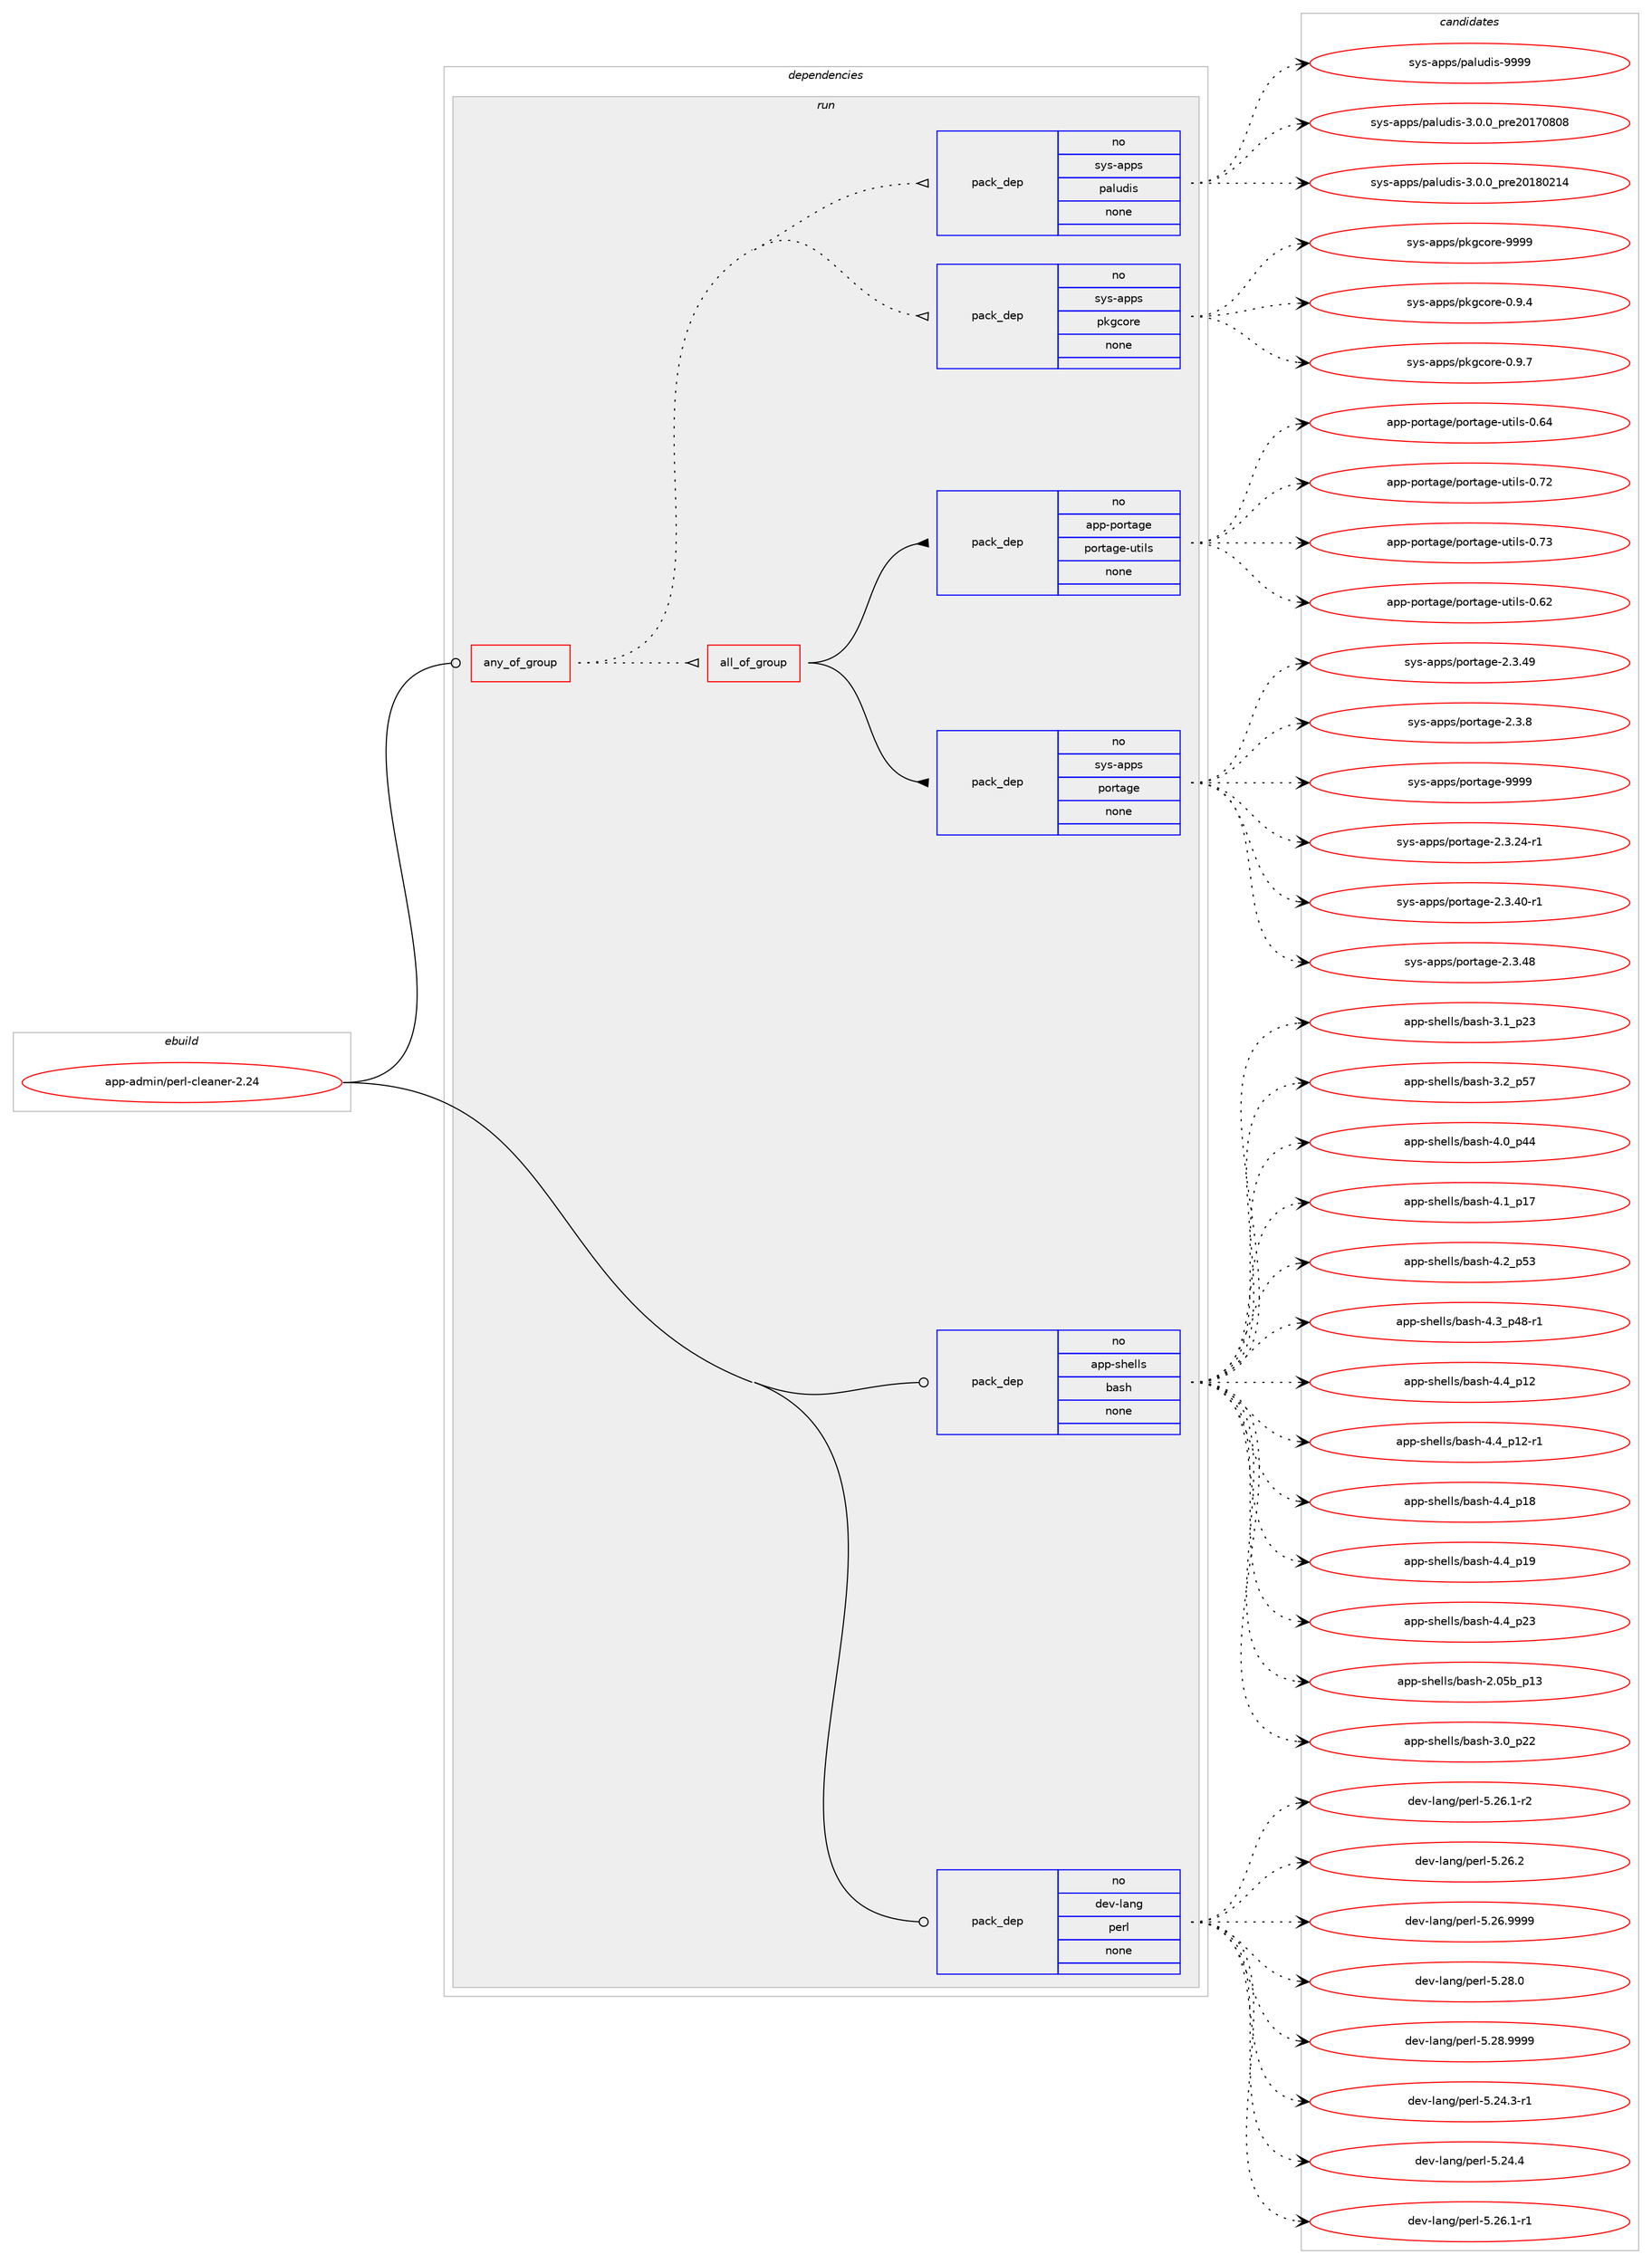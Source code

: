 digraph prolog {

# *************
# Graph options
# *************

newrank=true;
concentrate=true;
compound=true;
graph [rankdir=LR,fontname=Helvetica,fontsize=10,ranksep=1.5];#, ranksep=2.5, nodesep=0.2];
edge  [arrowhead=vee];
node  [fontname=Helvetica,fontsize=10];

# **********
# The ebuild
# **********

subgraph cluster_leftcol {
color=gray;
rank=same;
label=<<i>ebuild</i>>;
id [label="app-admin/perl-cleaner-2.24", color=red, width=4, href="../app-admin/perl-cleaner-2.24.svg"];
}

# ****************
# The dependencies
# ****************

subgraph cluster_midcol {
color=gray;
label=<<i>dependencies</i>>;
subgraph cluster_compile {
fillcolor="#eeeeee";
style=filled;
label=<<i>compile</i>>;
}
subgraph cluster_compileandrun {
fillcolor="#eeeeee";
style=filled;
label=<<i>compile and run</i>>;
}
subgraph cluster_run {
fillcolor="#eeeeee";
style=filled;
label=<<i>run</i>>;
subgraph any10 {
dependency220 [label=<<TABLE BORDER="0" CELLBORDER="1" CELLSPACING="0" CELLPADDING="4"><TR><TD CELLPADDING="10">any_of_group</TD></TR></TABLE>>, shape=none, color=red];subgraph all3 {
dependency221 [label=<<TABLE BORDER="0" CELLBORDER="1" CELLSPACING="0" CELLPADDING="4"><TR><TD CELLPADDING="10">all_of_group</TD></TR></TABLE>>, shape=none, color=red];subgraph pack164 {
dependency222 [label=<<TABLE BORDER="0" CELLBORDER="1" CELLSPACING="0" CELLPADDING="4" WIDTH="220"><TR><TD ROWSPAN="6" CELLPADDING="30">pack_dep</TD></TR><TR><TD WIDTH="110">no</TD></TR><TR><TD>sys-apps</TD></TR><TR><TD>portage</TD></TR><TR><TD>none</TD></TR><TR><TD></TD></TR></TABLE>>, shape=none, color=blue];
}
dependency221:e -> dependency222:w [weight=20,style="solid",arrowhead="inv"];
subgraph pack165 {
dependency223 [label=<<TABLE BORDER="0" CELLBORDER="1" CELLSPACING="0" CELLPADDING="4" WIDTH="220"><TR><TD ROWSPAN="6" CELLPADDING="30">pack_dep</TD></TR><TR><TD WIDTH="110">no</TD></TR><TR><TD>app-portage</TD></TR><TR><TD>portage-utils</TD></TR><TR><TD>none</TD></TR><TR><TD></TD></TR></TABLE>>, shape=none, color=blue];
}
dependency221:e -> dependency223:w [weight=20,style="solid",arrowhead="inv"];
}
dependency220:e -> dependency221:w [weight=20,style="dotted",arrowhead="oinv"];
subgraph pack166 {
dependency224 [label=<<TABLE BORDER="0" CELLBORDER="1" CELLSPACING="0" CELLPADDING="4" WIDTH="220"><TR><TD ROWSPAN="6" CELLPADDING="30">pack_dep</TD></TR><TR><TD WIDTH="110">no</TD></TR><TR><TD>sys-apps</TD></TR><TR><TD>pkgcore</TD></TR><TR><TD>none</TD></TR><TR><TD></TD></TR></TABLE>>, shape=none, color=blue];
}
dependency220:e -> dependency224:w [weight=20,style="dotted",arrowhead="oinv"];
subgraph pack167 {
dependency225 [label=<<TABLE BORDER="0" CELLBORDER="1" CELLSPACING="0" CELLPADDING="4" WIDTH="220"><TR><TD ROWSPAN="6" CELLPADDING="30">pack_dep</TD></TR><TR><TD WIDTH="110">no</TD></TR><TR><TD>sys-apps</TD></TR><TR><TD>paludis</TD></TR><TR><TD>none</TD></TR><TR><TD></TD></TR></TABLE>>, shape=none, color=blue];
}
dependency220:e -> dependency225:w [weight=20,style="dotted",arrowhead="oinv"];
}
id:e -> dependency220:w [weight=20,style="solid",arrowhead="odot"];
subgraph pack168 {
dependency226 [label=<<TABLE BORDER="0" CELLBORDER="1" CELLSPACING="0" CELLPADDING="4" WIDTH="220"><TR><TD ROWSPAN="6" CELLPADDING="30">pack_dep</TD></TR><TR><TD WIDTH="110">no</TD></TR><TR><TD>app-shells</TD></TR><TR><TD>bash</TD></TR><TR><TD>none</TD></TR><TR><TD></TD></TR></TABLE>>, shape=none, color=blue];
}
id:e -> dependency226:w [weight=20,style="solid",arrowhead="odot"];
subgraph pack169 {
dependency227 [label=<<TABLE BORDER="0" CELLBORDER="1" CELLSPACING="0" CELLPADDING="4" WIDTH="220"><TR><TD ROWSPAN="6" CELLPADDING="30">pack_dep</TD></TR><TR><TD WIDTH="110">no</TD></TR><TR><TD>dev-lang</TD></TR><TR><TD>perl</TD></TR><TR><TD>none</TD></TR><TR><TD></TD></TR></TABLE>>, shape=none, color=blue];
}
id:e -> dependency227:w [weight=20,style="solid",arrowhead="odot"];
}
}

# **************
# The candidates
# **************

subgraph cluster_choices {
rank=same;
color=gray;
label=<<i>candidates</i>>;

subgraph choice164 {
color=black;
nodesep=1;
choice11512111545971121121154711211111411697103101455046514650524511449 [label="sys-apps/portage-2.3.24-r1", color=red, width=4,href="../sys-apps/portage-2.3.24-r1.svg"];
choice11512111545971121121154711211111411697103101455046514652484511449 [label="sys-apps/portage-2.3.40-r1", color=red, width=4,href="../sys-apps/portage-2.3.40-r1.svg"];
choice1151211154597112112115471121111141169710310145504651465256 [label="sys-apps/portage-2.3.48", color=red, width=4,href="../sys-apps/portage-2.3.48.svg"];
choice1151211154597112112115471121111141169710310145504651465257 [label="sys-apps/portage-2.3.49", color=red, width=4,href="../sys-apps/portage-2.3.49.svg"];
choice11512111545971121121154711211111411697103101455046514656 [label="sys-apps/portage-2.3.8", color=red, width=4,href="../sys-apps/portage-2.3.8.svg"];
choice115121115459711211211547112111114116971031014557575757 [label="sys-apps/portage-9999", color=red, width=4,href="../sys-apps/portage-9999.svg"];
dependency222:e -> choice11512111545971121121154711211111411697103101455046514650524511449:w [style=dotted,weight="100"];
dependency222:e -> choice11512111545971121121154711211111411697103101455046514652484511449:w [style=dotted,weight="100"];
dependency222:e -> choice1151211154597112112115471121111141169710310145504651465256:w [style=dotted,weight="100"];
dependency222:e -> choice1151211154597112112115471121111141169710310145504651465257:w [style=dotted,weight="100"];
dependency222:e -> choice11512111545971121121154711211111411697103101455046514656:w [style=dotted,weight="100"];
dependency222:e -> choice115121115459711211211547112111114116971031014557575757:w [style=dotted,weight="100"];
}
subgraph choice165 {
color=black;
nodesep=1;
choice9711211245112111114116971031014711211111411697103101451171161051081154548465450 [label="app-portage/portage-utils-0.62", color=red, width=4,href="../app-portage/portage-utils-0.62.svg"];
choice9711211245112111114116971031014711211111411697103101451171161051081154548465452 [label="app-portage/portage-utils-0.64", color=red, width=4,href="../app-portage/portage-utils-0.64.svg"];
choice9711211245112111114116971031014711211111411697103101451171161051081154548465550 [label="app-portage/portage-utils-0.72", color=red, width=4,href="../app-portage/portage-utils-0.72.svg"];
choice9711211245112111114116971031014711211111411697103101451171161051081154548465551 [label="app-portage/portage-utils-0.73", color=red, width=4,href="../app-portage/portage-utils-0.73.svg"];
dependency223:e -> choice9711211245112111114116971031014711211111411697103101451171161051081154548465450:w [style=dotted,weight="100"];
dependency223:e -> choice9711211245112111114116971031014711211111411697103101451171161051081154548465452:w [style=dotted,weight="100"];
dependency223:e -> choice9711211245112111114116971031014711211111411697103101451171161051081154548465550:w [style=dotted,weight="100"];
dependency223:e -> choice9711211245112111114116971031014711211111411697103101451171161051081154548465551:w [style=dotted,weight="100"];
}
subgraph choice166 {
color=black;
nodesep=1;
choice11512111545971121121154711210710399111114101454846574652 [label="sys-apps/pkgcore-0.9.4", color=red, width=4,href="../sys-apps/pkgcore-0.9.4.svg"];
choice11512111545971121121154711210710399111114101454846574655 [label="sys-apps/pkgcore-0.9.7", color=red, width=4,href="../sys-apps/pkgcore-0.9.7.svg"];
choice115121115459711211211547112107103991111141014557575757 [label="sys-apps/pkgcore-9999", color=red, width=4,href="../sys-apps/pkgcore-9999.svg"];
dependency224:e -> choice11512111545971121121154711210710399111114101454846574652:w [style=dotted,weight="100"];
dependency224:e -> choice11512111545971121121154711210710399111114101454846574655:w [style=dotted,weight="100"];
dependency224:e -> choice115121115459711211211547112107103991111141014557575757:w [style=dotted,weight="100"];
}
subgraph choice167 {
color=black;
nodesep=1;
choice11512111545971121121154711297108117100105115455146484648951121141015048495548564856 [label="sys-apps/paludis-3.0.0_pre20170808", color=red, width=4,href="../sys-apps/paludis-3.0.0_pre20170808.svg"];
choice11512111545971121121154711297108117100105115455146484648951121141015048495648504952 [label="sys-apps/paludis-3.0.0_pre20180214", color=red, width=4,href="../sys-apps/paludis-3.0.0_pre20180214.svg"];
choice115121115459711211211547112971081171001051154557575757 [label="sys-apps/paludis-9999", color=red, width=4,href="../sys-apps/paludis-9999.svg"];
dependency225:e -> choice11512111545971121121154711297108117100105115455146484648951121141015048495548564856:w [style=dotted,weight="100"];
dependency225:e -> choice11512111545971121121154711297108117100105115455146484648951121141015048495648504952:w [style=dotted,weight="100"];
dependency225:e -> choice115121115459711211211547112971081171001051154557575757:w [style=dotted,weight="100"];
}
subgraph choice168 {
color=black;
nodesep=1;
choice9711211245115104101108108115479897115104455046485398951124951 [label="app-shells/bash-2.05b_p13", color=red, width=4,href="../app-shells/bash-2.05b_p13.svg"];
choice971121124511510410110810811547989711510445514648951125050 [label="app-shells/bash-3.0_p22", color=red, width=4,href="../app-shells/bash-3.0_p22.svg"];
choice971121124511510410110810811547989711510445514649951125051 [label="app-shells/bash-3.1_p23", color=red, width=4,href="../app-shells/bash-3.1_p23.svg"];
choice971121124511510410110810811547989711510445514650951125355 [label="app-shells/bash-3.2_p57", color=red, width=4,href="../app-shells/bash-3.2_p57.svg"];
choice971121124511510410110810811547989711510445524648951125252 [label="app-shells/bash-4.0_p44", color=red, width=4,href="../app-shells/bash-4.0_p44.svg"];
choice971121124511510410110810811547989711510445524649951124955 [label="app-shells/bash-4.1_p17", color=red, width=4,href="../app-shells/bash-4.1_p17.svg"];
choice971121124511510410110810811547989711510445524650951125351 [label="app-shells/bash-4.2_p53", color=red, width=4,href="../app-shells/bash-4.2_p53.svg"];
choice9711211245115104101108108115479897115104455246519511252564511449 [label="app-shells/bash-4.3_p48-r1", color=red, width=4,href="../app-shells/bash-4.3_p48-r1.svg"];
choice971121124511510410110810811547989711510445524652951124950 [label="app-shells/bash-4.4_p12", color=red, width=4,href="../app-shells/bash-4.4_p12.svg"];
choice9711211245115104101108108115479897115104455246529511249504511449 [label="app-shells/bash-4.4_p12-r1", color=red, width=4,href="../app-shells/bash-4.4_p12-r1.svg"];
choice971121124511510410110810811547989711510445524652951124956 [label="app-shells/bash-4.4_p18", color=red, width=4,href="../app-shells/bash-4.4_p18.svg"];
choice971121124511510410110810811547989711510445524652951124957 [label="app-shells/bash-4.4_p19", color=red, width=4,href="../app-shells/bash-4.4_p19.svg"];
choice971121124511510410110810811547989711510445524652951125051 [label="app-shells/bash-4.4_p23", color=red, width=4,href="../app-shells/bash-4.4_p23.svg"];
dependency226:e -> choice9711211245115104101108108115479897115104455046485398951124951:w [style=dotted,weight="100"];
dependency226:e -> choice971121124511510410110810811547989711510445514648951125050:w [style=dotted,weight="100"];
dependency226:e -> choice971121124511510410110810811547989711510445514649951125051:w [style=dotted,weight="100"];
dependency226:e -> choice971121124511510410110810811547989711510445514650951125355:w [style=dotted,weight="100"];
dependency226:e -> choice971121124511510410110810811547989711510445524648951125252:w [style=dotted,weight="100"];
dependency226:e -> choice971121124511510410110810811547989711510445524649951124955:w [style=dotted,weight="100"];
dependency226:e -> choice971121124511510410110810811547989711510445524650951125351:w [style=dotted,weight="100"];
dependency226:e -> choice9711211245115104101108108115479897115104455246519511252564511449:w [style=dotted,weight="100"];
dependency226:e -> choice971121124511510410110810811547989711510445524652951124950:w [style=dotted,weight="100"];
dependency226:e -> choice9711211245115104101108108115479897115104455246529511249504511449:w [style=dotted,weight="100"];
dependency226:e -> choice971121124511510410110810811547989711510445524652951124956:w [style=dotted,weight="100"];
dependency226:e -> choice971121124511510410110810811547989711510445524652951124957:w [style=dotted,weight="100"];
dependency226:e -> choice971121124511510410110810811547989711510445524652951125051:w [style=dotted,weight="100"];
}
subgraph choice169 {
color=black;
nodesep=1;
choice100101118451089711010347112101114108455346505246514511449 [label="dev-lang/perl-5.24.3-r1", color=red, width=4,href="../dev-lang/perl-5.24.3-r1.svg"];
choice10010111845108971101034711210111410845534650524652 [label="dev-lang/perl-5.24.4", color=red, width=4,href="../dev-lang/perl-5.24.4.svg"];
choice100101118451089711010347112101114108455346505446494511449 [label="dev-lang/perl-5.26.1-r1", color=red, width=4,href="../dev-lang/perl-5.26.1-r1.svg"];
choice100101118451089711010347112101114108455346505446494511450 [label="dev-lang/perl-5.26.1-r2", color=red, width=4,href="../dev-lang/perl-5.26.1-r2.svg"];
choice10010111845108971101034711210111410845534650544650 [label="dev-lang/perl-5.26.2", color=red, width=4,href="../dev-lang/perl-5.26.2.svg"];
choice10010111845108971101034711210111410845534650544657575757 [label="dev-lang/perl-5.26.9999", color=red, width=4,href="../dev-lang/perl-5.26.9999.svg"];
choice10010111845108971101034711210111410845534650564648 [label="dev-lang/perl-5.28.0", color=red, width=4,href="../dev-lang/perl-5.28.0.svg"];
choice10010111845108971101034711210111410845534650564657575757 [label="dev-lang/perl-5.28.9999", color=red, width=4,href="../dev-lang/perl-5.28.9999.svg"];
dependency227:e -> choice100101118451089711010347112101114108455346505246514511449:w [style=dotted,weight="100"];
dependency227:e -> choice10010111845108971101034711210111410845534650524652:w [style=dotted,weight="100"];
dependency227:e -> choice100101118451089711010347112101114108455346505446494511449:w [style=dotted,weight="100"];
dependency227:e -> choice100101118451089711010347112101114108455346505446494511450:w [style=dotted,weight="100"];
dependency227:e -> choice10010111845108971101034711210111410845534650544650:w [style=dotted,weight="100"];
dependency227:e -> choice10010111845108971101034711210111410845534650544657575757:w [style=dotted,weight="100"];
dependency227:e -> choice10010111845108971101034711210111410845534650564648:w [style=dotted,weight="100"];
dependency227:e -> choice10010111845108971101034711210111410845534650564657575757:w [style=dotted,weight="100"];
}
}

}
